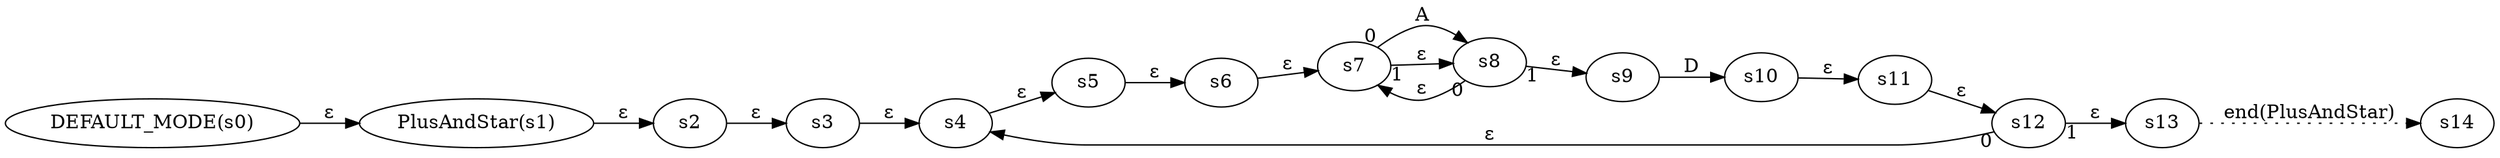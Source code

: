 digraph ATN {
  rankdir=LR;

  "DEFAULT_MODE(s0)" -> "PlusAndStar(s1)" [label=ε]
  "PlusAndStar(s1)" -> s2 [label=ε]
  s2 -> s3 [label=ε]
  s3 -> s4 [label=ε]
  s4 -> s5 [label=ε]
  s5 -> s6 [label=ε]
  s6 -> s7 [label=ε]
  s7 -> s8 [label=A taillabel=0]
  s8 -> s7 [label=ε taillabel=0]
  s8 -> s9 [label=ε taillabel=1]
  s9 -> s10 [label=D]
  s10 -> s11 [label=ε]
  s11 -> s12 [label=ε]
  s12 -> s4 [label=ε taillabel=0]
  s12 -> s13 [label=ε taillabel=1]
  s13 -> s14 [label="end(PlusAndStar)" style=dotted]
  s7 -> s8 [label=ε taillabel=1]
}